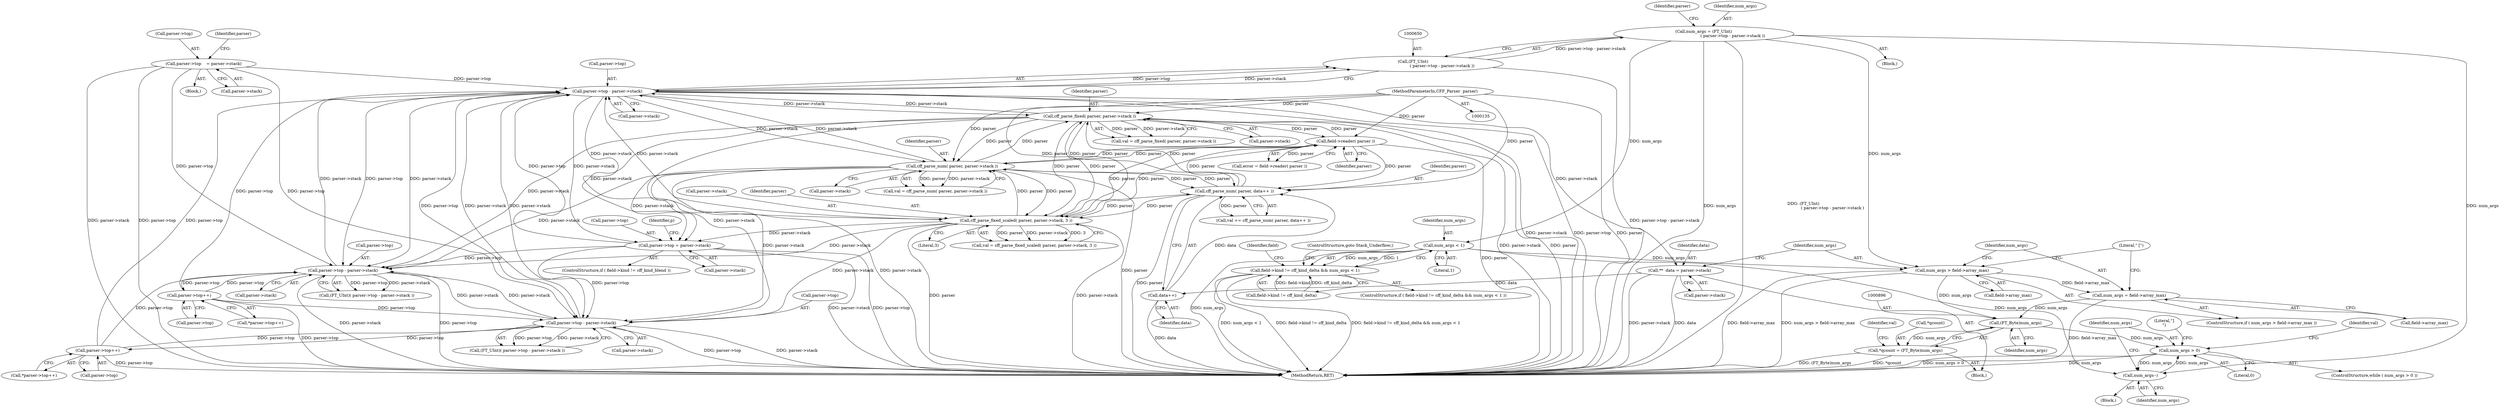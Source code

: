 digraph "1_savannah_beecf80a6deecbaf5d264d4f864451bde4fe98b8@integer" {
"1000647" [label="(Call,num_args = (FT_UInt)\n                                             ( parser->top - parser->stack ))"];
"1000649" [label="(Call,(FT_UInt)\n                                             ( parser->top - parser->stack ))"];
"1000651" [label="(Call,parser->top - parser->stack)"];
"1000156" [label="(Call,parser->top    = parser->stack)"];
"1000981" [label="(Call,parser->top = parser->stack)"];
"1000755" [label="(Call,cff_parse_fixed( parser, parser->stack ))"];
"1000968" [label="(Call,field->reader( parser ))"];
"1000746" [label="(Call,cff_parse_num( parser, parser->stack ))"];
"1000908" [label="(Call,cff_parse_num( parser, data++ ))"];
"1000764" [label="(Call,cff_parse_fixed_scaled( parser, parser->stack, 3 ))"];
"1000136" [label="(MethodParameterIn,CFF_Parser  parser)"];
"1000910" [label="(Call,data++)"];
"1000874" [label="(Call,**  data = parser->stack)"];
"1000218" [label="(Call,parser->top++)"];
"1000205" [label="(Call,parser->top - parser->stack)"];
"1000405" [label="(Call,parser->top++)"];
"1000392" [label="(Call,parser->top - parser->stack)"];
"1000732" [label="(Call,num_args < 1)"];
"1000726" [label="(Call,field->kind != cff_kind_delta && num_args < 1)"];
"1000880" [label="(Call,num_args > field->array_max)"];
"1000885" [label="(Call,num_args = field->array_max)"];
"1000895" [label="(Call,(FT_Byte)num_args)"];
"1000892" [label="(Call,*qcount = (FT_Byte)num_args)"];
"1000902" [label="(Call,num_args > 0)"];
"1000960" [label="(Call,num_args--)"];
"1000764" [label="(Call,cff_parse_fixed_scaled( parser, parser->stack, 3 ))"];
"1000895" [label="(Call,(FT_Byte)num_args)"];
"1000874" [label="(Call,**  data = parser->stack)"];
"1000762" [label="(Call,val = cff_parse_fixed_scaled( parser, parser->stack, 3 ))"];
"1000769" [label="(Literal,3)"];
"1000756" [label="(Identifier,parser)"];
"1000734" [label="(Literal,1)"];
"1000404" [label="(Call,*parser->top++)"];
"1000904" [label="(Literal,0)"];
"1000966" [label="(Call,error = field->reader( parser ))"];
"1000748" [label="(Call,parser->stack)"];
"1000963" [label="(Literal,\"]\n\")"];
"1000905" [label="(Block,)"];
"1000886" [label="(Identifier,num_args)"];
"1000157" [label="(Call,parser->top)"];
"1000875" [label="(Identifier,data)"];
"1000902" [label="(Call,num_args > 0)"];
"1000882" [label="(Call,field->array_max)"];
"1000219" [label="(Call,parser->top)"];
"1000885" [label="(Call,num_args = field->array_max)"];
"1000860" [label="(Block,)"];
"1000755" [label="(Call,cff_parse_fixed( parser, parser->stack ))"];
"1001011" [label="(MethodReturn,RET)"];
"1000393" [label="(Call,parser->top)"];
"1000753" [label="(Call,val = cff_parse_fixed( parser, parser->stack ))"];
"1000757" [label="(Call,parser->stack)"];
"1000205" [label="(Call,parser->top - parser->stack)"];
"1000649" [label="(Call,(FT_UInt)\n                                             ( parser->top - parser->stack ))"];
"1000766" [label="(Call,parser->stack)"];
"1000203" [label="(Call,(FT_UInt)( parser->top - parser->stack ))"];
"1000732" [label="(Call,num_args < 1)"];
"1000981" [label="(Call,parser->top = parser->stack)"];
"1000982" [label="(Call,parser->top)"];
"1000406" [label="(Call,parser->top)"];
"1000644" [label="(Block,)"];
"1000901" [label="(ControlStructure,while ( num_args > 0 ))"];
"1000961" [label="(Identifier,num_args)"];
"1000727" [label="(Call,field->kind != cff_kind_delta)"];
"1000910" [label="(Call,data++)"];
"1000392" [label="(Call,parser->top - parser->stack)"];
"1000879" [label="(ControlStructure,if ( num_args > field->array_max ))"];
"1000139" [label="(Block,)"];
"1000880" [label="(Call,num_args > field->array_max)"];
"1000881" [label="(Identifier,num_args)"];
"1000662" [label="(Identifier,parser)"];
"1000891" [label="(Literal,\" [\")"];
"1000647" [label="(Call,num_args = (FT_UInt)\n                                             ( parser->top - parser->stack ))"];
"1000907" [label="(Identifier,val)"];
"1000897" [label="(Identifier,num_args)"];
"1000906" [label="(Call,val += cff_parse_num( parser, data++ ))"];
"1000909" [label="(Identifier,parser)"];
"1000651" [label="(Call,parser->top - parser->stack)"];
"1000975" [label="(ControlStructure,if ( field->kind != cff_kind_blend ))"];
"1000652" [label="(Call,parser->top)"];
"1000899" [label="(Identifier,val)"];
"1000968" [label="(Call,field->reader( parser ))"];
"1000217" [label="(Call,*parser->top++)"];
"1000876" [label="(Call,parser->stack)"];
"1000893" [label="(Call,*qcount)"];
"1000733" [label="(Identifier,num_args)"];
"1000725" [label="(ControlStructure,if ( field->kind != cff_kind_delta && num_args < 1 ))"];
"1000390" [label="(Call,(FT_UInt)( parser->top - parser->stack ))"];
"1000746" [label="(Call,cff_parse_num( parser, parser->stack ))"];
"1000165" [label="(Identifier,parser)"];
"1000655" [label="(Call,parser->stack)"];
"1000648" [label="(Identifier,num_args)"];
"1000726" [label="(Call,field->kind != cff_kind_delta && num_args < 1)"];
"1000747" [label="(Identifier,parser)"];
"1000985" [label="(Call,parser->stack)"];
"1000218" [label="(Call,parser->top++)"];
"1000206" [label="(Call,parser->top)"];
"1000160" [label="(Call,parser->stack)"];
"1000735" [label="(ControlStructure,goto Stack_Underflow;)"];
"1000960" [label="(Call,num_args--)"];
"1000765" [label="(Identifier,parser)"];
"1000969" [label="(Identifier,parser)"];
"1000209" [label="(Call,parser->stack)"];
"1000738" [label="(Identifier,field)"];
"1000908" [label="(Call,cff_parse_num( parser, data++ ))"];
"1000136" [label="(MethodParameterIn,CFF_Parser  parser)"];
"1000887" [label="(Call,field->array_max)"];
"1000396" [label="(Call,parser->stack)"];
"1000744" [label="(Call,val = cff_parse_num( parser, parser->stack ))"];
"1000989" [label="(Identifier,p)"];
"1000156" [label="(Call,parser->top    = parser->stack)"];
"1000911" [label="(Identifier,data)"];
"1000405" [label="(Call,parser->top++)"];
"1000892" [label="(Call,*qcount = (FT_Byte)num_args)"];
"1000903" [label="(Identifier,num_args)"];
"1000647" -> "1000644"  [label="AST: "];
"1000647" -> "1000649"  [label="CFG: "];
"1000648" -> "1000647"  [label="AST: "];
"1000649" -> "1000647"  [label="AST: "];
"1000662" -> "1000647"  [label="CFG: "];
"1000647" -> "1001011"  [label="DDG: num_args"];
"1000647" -> "1001011"  [label="DDG: (FT_UInt)\n                                             ( parser->top - parser->stack )"];
"1000649" -> "1000647"  [label="DDG: parser->top - parser->stack"];
"1000647" -> "1000732"  [label="DDG: num_args"];
"1000647" -> "1000880"  [label="DDG: num_args"];
"1000647" -> "1000960"  [label="DDG: num_args"];
"1000649" -> "1000651"  [label="CFG: "];
"1000650" -> "1000649"  [label="AST: "];
"1000651" -> "1000649"  [label="AST: "];
"1000649" -> "1001011"  [label="DDG: parser->top - parser->stack"];
"1000651" -> "1000649"  [label="DDG: parser->top"];
"1000651" -> "1000649"  [label="DDG: parser->stack"];
"1000651" -> "1000655"  [label="CFG: "];
"1000652" -> "1000651"  [label="AST: "];
"1000655" -> "1000651"  [label="AST: "];
"1000651" -> "1001011"  [label="DDG: parser->stack"];
"1000651" -> "1001011"  [label="DDG: parser->top"];
"1000651" -> "1000205"  [label="DDG: parser->top"];
"1000651" -> "1000205"  [label="DDG: parser->stack"];
"1000651" -> "1000392"  [label="DDG: parser->top"];
"1000651" -> "1000392"  [label="DDG: parser->stack"];
"1000156" -> "1000651"  [label="DDG: parser->top"];
"1000981" -> "1000651"  [label="DDG: parser->top"];
"1000218" -> "1000651"  [label="DDG: parser->top"];
"1000405" -> "1000651"  [label="DDG: parser->top"];
"1000392" -> "1000651"  [label="DDG: parser->stack"];
"1000755" -> "1000651"  [label="DDG: parser->stack"];
"1000764" -> "1000651"  [label="DDG: parser->stack"];
"1000746" -> "1000651"  [label="DDG: parser->stack"];
"1000205" -> "1000651"  [label="DDG: parser->stack"];
"1000651" -> "1000746"  [label="DDG: parser->stack"];
"1000651" -> "1000755"  [label="DDG: parser->stack"];
"1000651" -> "1000764"  [label="DDG: parser->stack"];
"1000651" -> "1000874"  [label="DDG: parser->stack"];
"1000651" -> "1000981"  [label="DDG: parser->stack"];
"1000156" -> "1000139"  [label="AST: "];
"1000156" -> "1000160"  [label="CFG: "];
"1000157" -> "1000156"  [label="AST: "];
"1000160" -> "1000156"  [label="AST: "];
"1000165" -> "1000156"  [label="CFG: "];
"1000156" -> "1001011"  [label="DDG: parser->top"];
"1000156" -> "1001011"  [label="DDG: parser->stack"];
"1000156" -> "1000205"  [label="DDG: parser->top"];
"1000156" -> "1000392"  [label="DDG: parser->top"];
"1000981" -> "1000975"  [label="AST: "];
"1000981" -> "1000985"  [label="CFG: "];
"1000982" -> "1000981"  [label="AST: "];
"1000985" -> "1000981"  [label="AST: "];
"1000989" -> "1000981"  [label="CFG: "];
"1000981" -> "1001011"  [label="DDG: parser->top"];
"1000981" -> "1001011"  [label="DDG: parser->stack"];
"1000981" -> "1000205"  [label="DDG: parser->top"];
"1000981" -> "1000392"  [label="DDG: parser->top"];
"1000755" -> "1000981"  [label="DDG: parser->stack"];
"1000764" -> "1000981"  [label="DDG: parser->stack"];
"1000746" -> "1000981"  [label="DDG: parser->stack"];
"1000755" -> "1000753"  [label="AST: "];
"1000755" -> "1000757"  [label="CFG: "];
"1000756" -> "1000755"  [label="AST: "];
"1000757" -> "1000755"  [label="AST: "];
"1000753" -> "1000755"  [label="CFG: "];
"1000755" -> "1001011"  [label="DDG: parser->stack"];
"1000755" -> "1001011"  [label="DDG: parser"];
"1000755" -> "1000205"  [label="DDG: parser->stack"];
"1000755" -> "1000392"  [label="DDG: parser->stack"];
"1000755" -> "1000746"  [label="DDG: parser"];
"1000755" -> "1000753"  [label="DDG: parser"];
"1000755" -> "1000753"  [label="DDG: parser->stack"];
"1000968" -> "1000755"  [label="DDG: parser"];
"1000746" -> "1000755"  [label="DDG: parser"];
"1000908" -> "1000755"  [label="DDG: parser"];
"1000764" -> "1000755"  [label="DDG: parser"];
"1000136" -> "1000755"  [label="DDG: parser"];
"1000755" -> "1000764"  [label="DDG: parser"];
"1000755" -> "1000908"  [label="DDG: parser"];
"1000755" -> "1000968"  [label="DDG: parser"];
"1000968" -> "1000966"  [label="AST: "];
"1000968" -> "1000969"  [label="CFG: "];
"1000969" -> "1000968"  [label="AST: "];
"1000966" -> "1000968"  [label="CFG: "];
"1000968" -> "1001011"  [label="DDG: parser"];
"1000968" -> "1000746"  [label="DDG: parser"];
"1000968" -> "1000764"  [label="DDG: parser"];
"1000968" -> "1000908"  [label="DDG: parser"];
"1000968" -> "1000966"  [label="DDG: parser"];
"1000746" -> "1000968"  [label="DDG: parser"];
"1000908" -> "1000968"  [label="DDG: parser"];
"1000764" -> "1000968"  [label="DDG: parser"];
"1000136" -> "1000968"  [label="DDG: parser"];
"1000746" -> "1000744"  [label="AST: "];
"1000746" -> "1000748"  [label="CFG: "];
"1000747" -> "1000746"  [label="AST: "];
"1000748" -> "1000746"  [label="AST: "];
"1000744" -> "1000746"  [label="CFG: "];
"1000746" -> "1001011"  [label="DDG: parser->stack"];
"1000746" -> "1001011"  [label="DDG: parser"];
"1000746" -> "1000205"  [label="DDG: parser->stack"];
"1000746" -> "1000392"  [label="DDG: parser->stack"];
"1000746" -> "1000744"  [label="DDG: parser"];
"1000746" -> "1000744"  [label="DDG: parser->stack"];
"1000908" -> "1000746"  [label="DDG: parser"];
"1000764" -> "1000746"  [label="DDG: parser"];
"1000136" -> "1000746"  [label="DDG: parser"];
"1000746" -> "1000764"  [label="DDG: parser"];
"1000746" -> "1000908"  [label="DDG: parser"];
"1000908" -> "1000906"  [label="AST: "];
"1000908" -> "1000910"  [label="CFG: "];
"1000909" -> "1000908"  [label="AST: "];
"1000910" -> "1000908"  [label="AST: "];
"1000906" -> "1000908"  [label="CFG: "];
"1000908" -> "1001011"  [label="DDG: parser"];
"1000908" -> "1000764"  [label="DDG: parser"];
"1000908" -> "1000906"  [label="DDG: parser"];
"1000764" -> "1000908"  [label="DDG: parser"];
"1000136" -> "1000908"  [label="DDG: parser"];
"1000910" -> "1000908"  [label="DDG: data"];
"1000764" -> "1000762"  [label="AST: "];
"1000764" -> "1000769"  [label="CFG: "];
"1000765" -> "1000764"  [label="AST: "];
"1000766" -> "1000764"  [label="AST: "];
"1000769" -> "1000764"  [label="AST: "];
"1000762" -> "1000764"  [label="CFG: "];
"1000764" -> "1001011"  [label="DDG: parser->stack"];
"1000764" -> "1001011"  [label="DDG: parser"];
"1000764" -> "1000205"  [label="DDG: parser->stack"];
"1000764" -> "1000392"  [label="DDG: parser->stack"];
"1000764" -> "1000762"  [label="DDG: parser"];
"1000764" -> "1000762"  [label="DDG: parser->stack"];
"1000764" -> "1000762"  [label="DDG: 3"];
"1000136" -> "1000764"  [label="DDG: parser"];
"1000136" -> "1000135"  [label="AST: "];
"1000136" -> "1001011"  [label="DDG: parser"];
"1000910" -> "1000911"  [label="CFG: "];
"1000911" -> "1000910"  [label="AST: "];
"1000910" -> "1001011"  [label="DDG: data"];
"1000874" -> "1000910"  [label="DDG: data"];
"1000874" -> "1000860"  [label="AST: "];
"1000874" -> "1000876"  [label="CFG: "];
"1000875" -> "1000874"  [label="AST: "];
"1000876" -> "1000874"  [label="AST: "];
"1000881" -> "1000874"  [label="CFG: "];
"1000874" -> "1001011"  [label="DDG: parser->stack"];
"1000874" -> "1001011"  [label="DDG: data"];
"1000218" -> "1000217"  [label="AST: "];
"1000218" -> "1000219"  [label="CFG: "];
"1000219" -> "1000218"  [label="AST: "];
"1000217" -> "1000218"  [label="CFG: "];
"1000218" -> "1001011"  [label="DDG: parser->top"];
"1000218" -> "1000205"  [label="DDG: parser->top"];
"1000205" -> "1000218"  [label="DDG: parser->top"];
"1000218" -> "1000392"  [label="DDG: parser->top"];
"1000205" -> "1000203"  [label="AST: "];
"1000205" -> "1000209"  [label="CFG: "];
"1000206" -> "1000205"  [label="AST: "];
"1000209" -> "1000205"  [label="AST: "];
"1000203" -> "1000205"  [label="CFG: "];
"1000205" -> "1001011"  [label="DDG: parser->stack"];
"1000205" -> "1001011"  [label="DDG: parser->top"];
"1000205" -> "1000203"  [label="DDG: parser->top"];
"1000205" -> "1000203"  [label="DDG: parser->stack"];
"1000405" -> "1000205"  [label="DDG: parser->top"];
"1000392" -> "1000205"  [label="DDG: parser->stack"];
"1000205" -> "1000392"  [label="DDG: parser->stack"];
"1000405" -> "1000404"  [label="AST: "];
"1000405" -> "1000406"  [label="CFG: "];
"1000406" -> "1000405"  [label="AST: "];
"1000404" -> "1000405"  [label="CFG: "];
"1000405" -> "1001011"  [label="DDG: parser->top"];
"1000405" -> "1000392"  [label="DDG: parser->top"];
"1000392" -> "1000405"  [label="DDG: parser->top"];
"1000392" -> "1000390"  [label="AST: "];
"1000392" -> "1000396"  [label="CFG: "];
"1000393" -> "1000392"  [label="AST: "];
"1000396" -> "1000392"  [label="AST: "];
"1000390" -> "1000392"  [label="CFG: "];
"1000392" -> "1001011"  [label="DDG: parser->stack"];
"1000392" -> "1001011"  [label="DDG: parser->top"];
"1000392" -> "1000390"  [label="DDG: parser->top"];
"1000392" -> "1000390"  [label="DDG: parser->stack"];
"1000732" -> "1000726"  [label="AST: "];
"1000732" -> "1000734"  [label="CFG: "];
"1000733" -> "1000732"  [label="AST: "];
"1000734" -> "1000732"  [label="AST: "];
"1000726" -> "1000732"  [label="CFG: "];
"1000732" -> "1001011"  [label="DDG: num_args"];
"1000732" -> "1000726"  [label="DDG: num_args"];
"1000732" -> "1000726"  [label="DDG: 1"];
"1000732" -> "1000880"  [label="DDG: num_args"];
"1000732" -> "1000960"  [label="DDG: num_args"];
"1000726" -> "1000725"  [label="AST: "];
"1000726" -> "1000727"  [label="CFG: "];
"1000727" -> "1000726"  [label="AST: "];
"1000735" -> "1000726"  [label="CFG: "];
"1000738" -> "1000726"  [label="CFG: "];
"1000726" -> "1001011"  [label="DDG: field->kind != cff_kind_delta"];
"1000726" -> "1001011"  [label="DDG: field->kind != cff_kind_delta && num_args < 1"];
"1000726" -> "1001011"  [label="DDG: num_args < 1"];
"1000727" -> "1000726"  [label="DDG: field->kind"];
"1000727" -> "1000726"  [label="DDG: cff_kind_delta"];
"1000880" -> "1000879"  [label="AST: "];
"1000880" -> "1000882"  [label="CFG: "];
"1000881" -> "1000880"  [label="AST: "];
"1000882" -> "1000880"  [label="AST: "];
"1000886" -> "1000880"  [label="CFG: "];
"1000891" -> "1000880"  [label="CFG: "];
"1000880" -> "1001011"  [label="DDG: field->array_max"];
"1000880" -> "1001011"  [label="DDG: num_args > field->array_max"];
"1000880" -> "1000885"  [label="DDG: field->array_max"];
"1000880" -> "1000895"  [label="DDG: num_args"];
"1000885" -> "1000879"  [label="AST: "];
"1000885" -> "1000887"  [label="CFG: "];
"1000886" -> "1000885"  [label="AST: "];
"1000887" -> "1000885"  [label="AST: "];
"1000891" -> "1000885"  [label="CFG: "];
"1000885" -> "1001011"  [label="DDG: field->array_max"];
"1000885" -> "1000895"  [label="DDG: num_args"];
"1000895" -> "1000892"  [label="AST: "];
"1000895" -> "1000897"  [label="CFG: "];
"1000896" -> "1000895"  [label="AST: "];
"1000897" -> "1000895"  [label="AST: "];
"1000892" -> "1000895"  [label="CFG: "];
"1000895" -> "1000892"  [label="DDG: num_args"];
"1000895" -> "1000902"  [label="DDG: num_args"];
"1000892" -> "1000860"  [label="AST: "];
"1000893" -> "1000892"  [label="AST: "];
"1000899" -> "1000892"  [label="CFG: "];
"1000892" -> "1001011"  [label="DDG: *qcount"];
"1000892" -> "1001011"  [label="DDG: (FT_Byte)num_args"];
"1000902" -> "1000901"  [label="AST: "];
"1000902" -> "1000904"  [label="CFG: "];
"1000903" -> "1000902"  [label="AST: "];
"1000904" -> "1000902"  [label="AST: "];
"1000907" -> "1000902"  [label="CFG: "];
"1000963" -> "1000902"  [label="CFG: "];
"1000902" -> "1001011"  [label="DDG: num_args"];
"1000902" -> "1001011"  [label="DDG: num_args > 0"];
"1000960" -> "1000902"  [label="DDG: num_args"];
"1000902" -> "1000960"  [label="DDG: num_args"];
"1000960" -> "1000905"  [label="AST: "];
"1000960" -> "1000961"  [label="CFG: "];
"1000961" -> "1000960"  [label="AST: "];
"1000903" -> "1000960"  [label="CFG: "];
}
